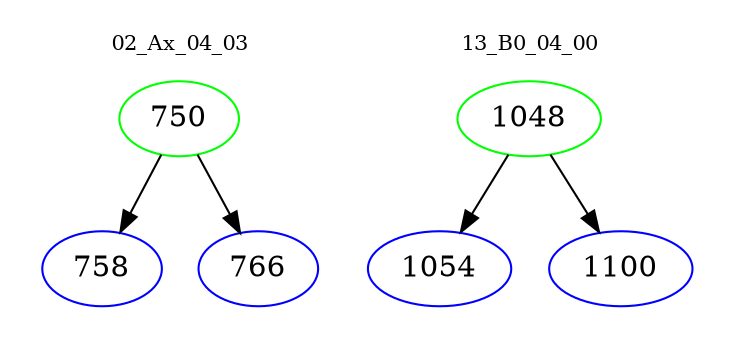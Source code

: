 digraph{
subgraph cluster_0 {
color = white
label = "02_Ax_04_03";
fontsize=10;
T0_750 [label="750", color="green"]
T0_750 -> T0_758 [color="black"]
T0_758 [label="758", color="blue"]
T0_750 -> T0_766 [color="black"]
T0_766 [label="766", color="blue"]
}
subgraph cluster_1 {
color = white
label = "13_B0_04_00";
fontsize=10;
T1_1048 [label="1048", color="green"]
T1_1048 -> T1_1054 [color="black"]
T1_1054 [label="1054", color="blue"]
T1_1048 -> T1_1100 [color="black"]
T1_1100 [label="1100", color="blue"]
}
}
